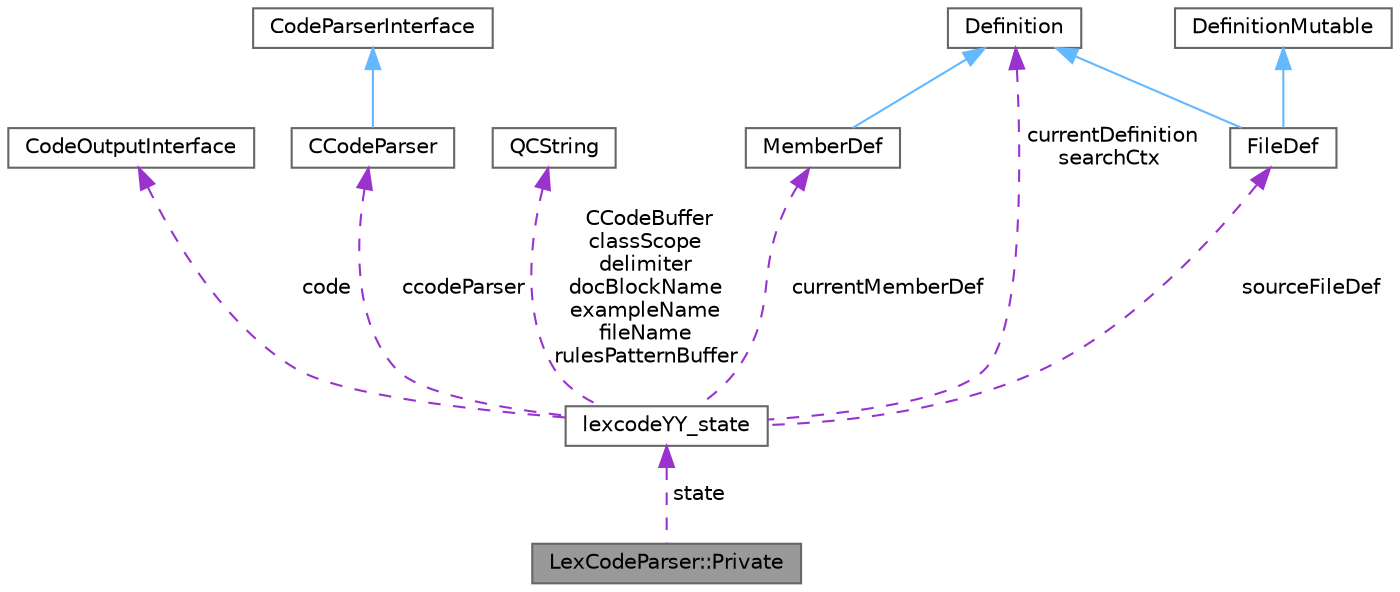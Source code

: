 digraph "LexCodeParser::Private"
{
 // INTERACTIVE_SVG=YES
 // LATEX_PDF_SIZE
  bgcolor="transparent";
  edge [fontname=Helvetica,fontsize=10,labelfontname=Helvetica,labelfontsize=10];
  node [fontname=Helvetica,fontsize=10,shape=box,height=0.2,width=0.4];
  Node1 [label="LexCodeParser::Private",height=0.2,width=0.4,color="gray40", fillcolor="grey60", style="filled", fontcolor="black",tooltip=" "];
  Node2 -> Node1 [dir="back",color="darkorchid3",style="dashed",label=" state" ];
  Node2 [label="lexcodeYY_state",height=0.2,width=0.4,color="gray40", fillcolor="white", style="filled",URL="$d1/d06/structlexcode_y_y__state.html",tooltip=" "];
  Node3 -> Node2 [dir="back",color="darkorchid3",style="dashed",label=" code" ];
  Node3 [label="CodeOutputInterface",height=0.2,width=0.4,color="gray40", fillcolor="white", style="filled",URL="$d5/d9c/class_code_output_interface.html",tooltip="Output interface for code parser."];
  Node4 -> Node2 [dir="back",color="darkorchid3",style="dashed",label=" ccodeParser" ];
  Node4 [label="CCodeParser",height=0.2,width=0.4,color="gray40", fillcolor="white", style="filled",URL="$d0/d53/class_c_code_parser.html",tooltip=" "];
  Node5 -> Node4 [dir="back",color="steelblue1",style="solid"];
  Node5 [label="CodeParserInterface",height=0.2,width=0.4,color="gray40", fillcolor="white", style="filled",URL="$d4/d65/class_code_parser_interface.html",tooltip="Abstract interface for code parsers."];
  Node6 -> Node2 [dir="back",color="darkorchid3",style="dashed",label=" CCodeBuffer\nclassScope\ndelimiter\ndocBlockName\nexampleName\nfileName\nrulesPatternBuffer" ];
  Node6 [label="QCString",height=0.2,width=0.4,color="gray40", fillcolor="white", style="filled",URL="$d9/d45/class_q_c_string.html",tooltip="This is an alternative implementation of QCString."];
  Node7 -> Node2 [dir="back",color="darkorchid3",style="dashed",label=" currentDefinition\nsearchCtx" ];
  Node7 [label="Definition",height=0.2,width=0.4,color="gray40", fillcolor="white", style="filled",URL="$d5/dcc/class_definition.html",tooltip="The common base class of all entity definitions found in the sources."];
  Node8 -> Node2 [dir="back",color="darkorchid3",style="dashed",label=" sourceFileDef" ];
  Node8 [label="FileDef",height=0.2,width=0.4,color="gray40", fillcolor="white", style="filled",URL="$de/db0/class_file_def.html",tooltip="A model of a file symbol."];
  Node9 -> Node8 [dir="back",color="steelblue1",style="solid"];
  Node9 [label="DefinitionMutable",height=0.2,width=0.4,color="gray40", fillcolor="white", style="filled",URL="$d0/d46/class_definition_mutable.html",tooltip=" "];
  Node7 -> Node8 [dir="back",color="steelblue1",style="solid"];
  Node10 -> Node2 [dir="back",color="darkorchid3",style="dashed",label=" currentMemberDef" ];
  Node10 [label="MemberDef",height=0.2,width=0.4,color="gray40", fillcolor="white", style="filled",URL="$da/d09/class_member_def.html",tooltip="A model of a class/file/namespace member symbol."];
  Node7 -> Node10 [dir="back",color="steelblue1",style="solid"];
}
